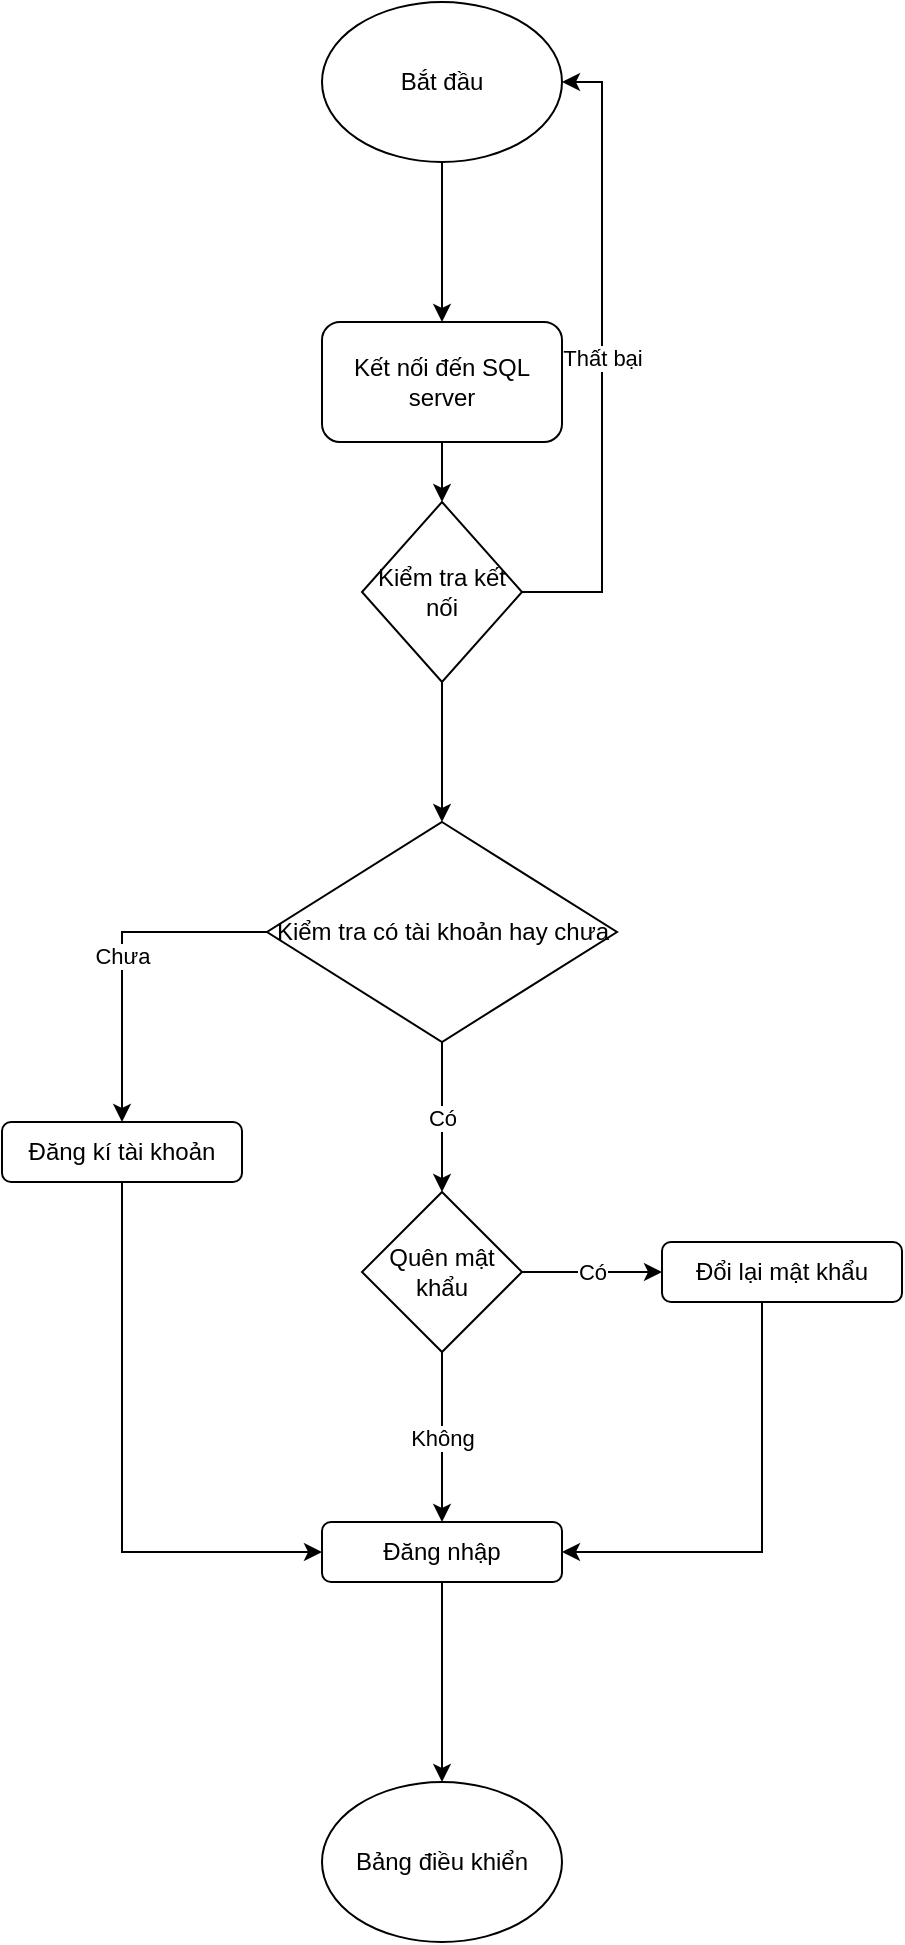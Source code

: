 <mxfile version="21.2.1" type="device" pages="2">
  <diagram name="Page-1" id="GeRozXnJejvfCvaCAolX">
    <mxGraphModel dx="1418" dy="868" grid="1" gridSize="10" guides="1" tooltips="1" connect="1" arrows="1" fold="1" page="1" pageScale="1" pageWidth="850" pageHeight="1100" math="0" shadow="0">
      <root>
        <mxCell id="0" />
        <mxCell id="1" parent="0" />
        <mxCell id="PFoU2hicDdIs9is_XrGX-5" style="edgeStyle=orthogonalEdgeStyle;rounded=0;orthogonalLoop=1;jettySize=auto;html=1;" edge="1" parent="1" source="PFoU2hicDdIs9is_XrGX-2" target="PFoU2hicDdIs9is_XrGX-3">
          <mxGeometry relative="1" as="geometry" />
        </mxCell>
        <mxCell id="PFoU2hicDdIs9is_XrGX-2" value="Bắt đầu" style="ellipse;whiteSpace=wrap;html=1;" vertex="1" parent="1">
          <mxGeometry x="320" y="60" width="120" height="80" as="geometry" />
        </mxCell>
        <mxCell id="PFoU2hicDdIs9is_XrGX-8" style="edgeStyle=orthogonalEdgeStyle;rounded=0;orthogonalLoop=1;jettySize=auto;html=1;entryX=0.5;entryY=0;entryDx=0;entryDy=0;" edge="1" parent="1" source="PFoU2hicDdIs9is_XrGX-3" target="PFoU2hicDdIs9is_XrGX-6">
          <mxGeometry relative="1" as="geometry" />
        </mxCell>
        <mxCell id="PFoU2hicDdIs9is_XrGX-3" value="Kết nối đến SQL server" style="rounded=1;whiteSpace=wrap;html=1;" vertex="1" parent="1">
          <mxGeometry x="320" y="220" width="120" height="60" as="geometry" />
        </mxCell>
        <mxCell id="PFoU2hicDdIs9is_XrGX-7" value="Thất bại" style="edgeStyle=orthogonalEdgeStyle;rounded=0;orthogonalLoop=1;jettySize=auto;html=1;entryX=1;entryY=0.5;entryDx=0;entryDy=0;" edge="1" parent="1" source="PFoU2hicDdIs9is_XrGX-6" target="PFoU2hicDdIs9is_XrGX-2">
          <mxGeometry relative="1" as="geometry">
            <Array as="points">
              <mxPoint x="460" y="355" />
              <mxPoint x="460" y="100" />
            </Array>
          </mxGeometry>
        </mxCell>
        <mxCell id="PFoU2hicDdIs9is_XrGX-11" style="edgeStyle=orthogonalEdgeStyle;rounded=0;orthogonalLoop=1;jettySize=auto;html=1;entryX=0.5;entryY=0;entryDx=0;entryDy=0;" edge="1" parent="1" source="PFoU2hicDdIs9is_XrGX-6" target="PFoU2hicDdIs9is_XrGX-10">
          <mxGeometry relative="1" as="geometry" />
        </mxCell>
        <mxCell id="PFoU2hicDdIs9is_XrGX-6" value="Kiểm tra kết nối" style="rhombus;whiteSpace=wrap;html=1;" vertex="1" parent="1">
          <mxGeometry x="340" y="310" width="80" height="90" as="geometry" />
        </mxCell>
        <mxCell id="PFoU2hicDdIs9is_XrGX-14" value="Chưa" style="edgeStyle=orthogonalEdgeStyle;rounded=0;orthogonalLoop=1;jettySize=auto;html=1;entryX=0.5;entryY=0;entryDx=0;entryDy=0;" edge="1" parent="1" source="PFoU2hicDdIs9is_XrGX-10" target="PFoU2hicDdIs9is_XrGX-12">
          <mxGeometry relative="1" as="geometry" />
        </mxCell>
        <mxCell id="PFoU2hicDdIs9is_XrGX-19" value="Có" style="edgeStyle=orthogonalEdgeStyle;rounded=0;orthogonalLoop=1;jettySize=auto;html=1;entryX=0.5;entryY=0;entryDx=0;entryDy=0;" edge="1" parent="1" source="PFoU2hicDdIs9is_XrGX-10" target="PFoU2hicDdIs9is_XrGX-18">
          <mxGeometry relative="1" as="geometry" />
        </mxCell>
        <mxCell id="PFoU2hicDdIs9is_XrGX-10" value="Kiểm tra có tài khoản hay chưa" style="rhombus;whiteSpace=wrap;html=1;" vertex="1" parent="1">
          <mxGeometry x="292.5" y="470" width="175" height="110" as="geometry" />
        </mxCell>
        <mxCell id="PFoU2hicDdIs9is_XrGX-22" style="edgeStyle=orthogonalEdgeStyle;rounded=0;orthogonalLoop=1;jettySize=auto;html=1;entryX=0;entryY=0.5;entryDx=0;entryDy=0;" edge="1" parent="1" source="PFoU2hicDdIs9is_XrGX-12" target="PFoU2hicDdIs9is_XrGX-13">
          <mxGeometry relative="1" as="geometry">
            <Array as="points">
              <mxPoint x="220" y="835" />
            </Array>
          </mxGeometry>
        </mxCell>
        <mxCell id="PFoU2hicDdIs9is_XrGX-12" value="Đăng kí tài khoản" style="rounded=1;whiteSpace=wrap;html=1;" vertex="1" parent="1">
          <mxGeometry x="160" y="620" width="120" height="30" as="geometry" />
        </mxCell>
        <mxCell id="PFoU2hicDdIs9is_XrGX-24" style="edgeStyle=orthogonalEdgeStyle;rounded=0;orthogonalLoop=1;jettySize=auto;html=1;entryX=0.5;entryY=0;entryDx=0;entryDy=0;" edge="1" parent="1" source="PFoU2hicDdIs9is_XrGX-13" target="PFoU2hicDdIs9is_XrGX-30">
          <mxGeometry relative="1" as="geometry">
            <mxPoint x="380" y="940" as="targetPoint" />
          </mxGeometry>
        </mxCell>
        <mxCell id="PFoU2hicDdIs9is_XrGX-13" value="Đăng nhập" style="rounded=1;whiteSpace=wrap;html=1;" vertex="1" parent="1">
          <mxGeometry x="320" y="820" width="120" height="30" as="geometry" />
        </mxCell>
        <mxCell id="PFoU2hicDdIs9is_XrGX-23" style="edgeStyle=orthogonalEdgeStyle;rounded=0;orthogonalLoop=1;jettySize=auto;html=1;entryX=1;entryY=0.5;entryDx=0;entryDy=0;" edge="1" parent="1" source="PFoU2hicDdIs9is_XrGX-16" target="PFoU2hicDdIs9is_XrGX-13">
          <mxGeometry relative="1" as="geometry">
            <Array as="points">
              <mxPoint x="540" y="835" />
            </Array>
          </mxGeometry>
        </mxCell>
        <mxCell id="PFoU2hicDdIs9is_XrGX-16" value="Đổi lại mật khẩu" style="rounded=1;whiteSpace=wrap;html=1;" vertex="1" parent="1">
          <mxGeometry x="490" y="680" width="120" height="30" as="geometry" />
        </mxCell>
        <mxCell id="PFoU2hicDdIs9is_XrGX-20" value="Có" style="edgeStyle=orthogonalEdgeStyle;rounded=0;orthogonalLoop=1;jettySize=auto;html=1;entryX=0;entryY=0.5;entryDx=0;entryDy=0;" edge="1" parent="1" source="PFoU2hicDdIs9is_XrGX-18" target="PFoU2hicDdIs9is_XrGX-16">
          <mxGeometry relative="1" as="geometry" />
        </mxCell>
        <mxCell id="PFoU2hicDdIs9is_XrGX-21" value="Không" style="edgeStyle=orthogonalEdgeStyle;rounded=0;orthogonalLoop=1;jettySize=auto;html=1;entryX=0.5;entryY=0;entryDx=0;entryDy=0;" edge="1" parent="1" source="PFoU2hicDdIs9is_XrGX-18" target="PFoU2hicDdIs9is_XrGX-13">
          <mxGeometry relative="1" as="geometry" />
        </mxCell>
        <mxCell id="PFoU2hicDdIs9is_XrGX-18" value="Quên mật khẩu" style="rhombus;whiteSpace=wrap;html=1;" vertex="1" parent="1">
          <mxGeometry x="340" y="655" width="80" height="80" as="geometry" />
        </mxCell>
        <mxCell id="PFoU2hicDdIs9is_XrGX-30" value="Bảng điều khiển" style="ellipse;whiteSpace=wrap;html=1;" vertex="1" parent="1">
          <mxGeometry x="320" y="950" width="120" height="80" as="geometry" />
        </mxCell>
      </root>
    </mxGraphModel>
  </diagram>
  <diagram id="aFSe7heMQQ0zBqOw1agj" name="Page-2">
    <mxGraphModel dx="-664" dy="-446" grid="1" gridSize="10" guides="1" tooltips="1" connect="1" arrows="1" fold="1" page="1" pageScale="1" pageWidth="850" pageHeight="1100" math="0" shadow="0">
      <root>
        <mxCell id="0" />
        <mxCell id="1" parent="0" />
        <mxCell id="sVofOd-a1qH7Wee9uSPW-1" style="edgeStyle=orthogonalEdgeStyle;rounded=0;orthogonalLoop=1;jettySize=auto;html=1;exitX=0.5;exitY=1;exitDx=0;exitDy=0;exitPerimeter=0;" parent="1" source="sVofOd-a1qH7Wee9uSPW-4" target="sVofOd-a1qH7Wee9uSPW-6" edge="1">
          <mxGeometry relative="1" as="geometry" />
        </mxCell>
        <mxCell id="sVofOd-a1qH7Wee9uSPW-2" style="edgeStyle=orthogonalEdgeStyle;rounded=0;orthogonalLoop=1;jettySize=auto;html=1;exitX=0.5;exitY=1;exitDx=0;exitDy=0;exitPerimeter=0;" parent="1" source="sVofOd-a1qH7Wee9uSPW-4" target="sVofOd-a1qH7Wee9uSPW-19" edge="1">
          <mxGeometry relative="1" as="geometry" />
        </mxCell>
        <mxCell id="sVofOd-a1qH7Wee9uSPW-3" style="edgeStyle=orthogonalEdgeStyle;rounded=0;orthogonalLoop=1;jettySize=auto;html=1;exitX=0.5;exitY=1;exitDx=0;exitDy=0;exitPerimeter=0;" parent="1" source="sVofOd-a1qH7Wee9uSPW-4" edge="1">
          <mxGeometry relative="1" as="geometry">
            <mxPoint x="2559.94" y="1300" as="targetPoint" />
          </mxGeometry>
        </mxCell>
        <mxCell id="sVofOd-a1qH7Wee9uSPW-4" value="Match" style="strokeWidth=2;html=1;shape=mxgraph.flowchart.terminator;whiteSpace=wrap;fillColor=#f8cecc;strokeColor=#b85450;" parent="1" vertex="1">
          <mxGeometry x="2260.44" y="1160" width="130" height="60" as="geometry" />
        </mxCell>
        <mxCell id="sVofOd-a1qH7Wee9uSPW-5" style="edgeStyle=orthogonalEdgeStyle;rounded=0;orthogonalLoop=1;jettySize=auto;html=1;exitX=0.5;exitY=1;exitDx=0;exitDy=0;exitPerimeter=0;entryX=0.5;entryY=0;entryDx=0;entryDy=0;entryPerimeter=0;" parent="1" source="sVofOd-a1qH7Wee9uSPW-6" target="sVofOd-a1qH7Wee9uSPW-8" edge="1">
          <mxGeometry relative="1" as="geometry" />
        </mxCell>
        <mxCell id="sVofOd-a1qH7Wee9uSPW-6" value="Create a match" style="strokeWidth=2;html=1;shape=mxgraph.flowchart.terminator;whiteSpace=wrap;fillColor=#dae8fc;strokeColor=#6c8ebf;" parent="1" vertex="1">
          <mxGeometry x="2179.94" y="1300" width="130" height="60" as="geometry" />
        </mxCell>
        <mxCell id="sVofOd-a1qH7Wee9uSPW-7" style="edgeStyle=orthogonalEdgeStyle;rounded=0;orthogonalLoop=1;jettySize=auto;html=1;exitX=0.5;exitY=1;exitDx=0;exitDy=0;exitPerimeter=0;" parent="1" source="sVofOd-a1qH7Wee9uSPW-8" target="sVofOd-a1qH7Wee9uSPW-12" edge="1">
          <mxGeometry relative="1" as="geometry" />
        </mxCell>
        <mxCell id="sVofOd-a1qH7Wee9uSPW-8" value="Create match" style="strokeWidth=2;html=1;shape=mxgraph.flowchart.terminator;whiteSpace=wrap;fillColor=#f8cecc;strokeColor=#b85450;" parent="1" vertex="1">
          <mxGeometry x="2179.94" y="1450" width="130" height="60" as="geometry" />
        </mxCell>
        <mxCell id="sVofOd-a1qH7Wee9uSPW-9" value="Name match&lt;br&gt;Name League&lt;br&gt;Does have fee?&lt;br&gt;which team will match?" style="text;html=1;align=center;verticalAlign=middle;resizable=0;points=[];autosize=1;strokeColor=none;fillColor=none;" parent="1" vertex="1">
          <mxGeometry x="2169.94" y="1365" width="150" height="70" as="geometry" />
        </mxCell>
        <mxCell id="sVofOd-a1qH7Wee9uSPW-10" style="edgeStyle=orthogonalEdgeStyle;rounded=0;orthogonalLoop=1;jettySize=auto;html=1;exitX=0;exitY=0.5;exitDx=0;exitDy=0;exitPerimeter=0;entryX=0;entryY=0.5;entryDx=0;entryDy=0;entryPerimeter=0;" parent="1" source="sVofOd-a1qH7Wee9uSPW-12" target="sVofOd-a1qH7Wee9uSPW-8" edge="1">
          <mxGeometry relative="1" as="geometry">
            <Array as="points">
              <mxPoint x="2099.94" y="1650" />
              <mxPoint x="2099.94" y="1480" />
            </Array>
          </mxGeometry>
        </mxCell>
        <mxCell id="sVofOd-a1qH7Wee9uSPW-11" style="edgeStyle=orthogonalEdgeStyle;rounded=0;orthogonalLoop=1;jettySize=auto;html=1;exitX=0.5;exitY=1;exitDx=0;exitDy=0;exitPerimeter=0;" parent="1" source="sVofOd-a1qH7Wee9uSPW-12" target="sVofOd-a1qH7Wee9uSPW-15" edge="1">
          <mxGeometry relative="1" as="geometry" />
        </mxCell>
        <mxCell id="sVofOd-a1qH7Wee9uSPW-12" value="Valid information?" style="strokeWidth=2;html=1;shape=mxgraph.flowchart.decision;whiteSpace=wrap;fillColor=#d5e8d4;strokeColor=#82b366;" parent="1" vertex="1">
          <mxGeometry x="2189.94" y="1600" width="110" height="100" as="geometry" />
        </mxCell>
        <mxCell id="sVofOd-a1qH7Wee9uSPW-13" value="No" style="text;html=1;align=center;verticalAlign=middle;resizable=0;points=[];autosize=1;strokeColor=none;fillColor=none;" parent="1" vertex="1">
          <mxGeometry x="2229.94" y="1620" width="40" height="30" as="geometry" />
        </mxCell>
        <mxCell id="sVofOd-a1qH7Wee9uSPW-14" style="edgeStyle=orthogonalEdgeStyle;rounded=0;orthogonalLoop=1;jettySize=auto;html=1;exitX=0.5;exitY=1;exitDx=0;exitDy=0;exitPerimeter=0;entryX=0.5;entryY=0;entryDx=0;entryDy=0;entryPerimeter=0;" parent="1" source="sVofOd-a1qH7Wee9uSPW-15" target="sVofOd-a1qH7Wee9uSPW-17" edge="1">
          <mxGeometry relative="1" as="geometry" />
        </mxCell>
        <mxCell id="sVofOd-a1qH7Wee9uSPW-15" value="Create match successfully!" style="strokeWidth=2;html=1;shape=mxgraph.flowchart.terminator;whiteSpace=wrap;fillColor=#dae8fc;strokeColor=#6c8ebf;" parent="1" vertex="1">
          <mxGeometry x="2179.94" y="1790" width="130" height="60" as="geometry" />
        </mxCell>
        <mxCell id="sVofOd-a1qH7Wee9uSPW-16" value="Yes" style="text;html=1;align=center;verticalAlign=middle;resizable=0;points=[];autosize=1;strokeColor=none;fillColor=none;" parent="1" vertex="1">
          <mxGeometry x="2239.94" y="1700" width="40" height="30" as="geometry" />
        </mxCell>
        <mxCell id="sVofOd-a1qH7Wee9uSPW-17" value="Exit" style="strokeWidth=2;html=1;shape=mxgraph.flowchart.terminator;whiteSpace=wrap;fillColor=#f8cecc;strokeColor=#b85450;" parent="1" vertex="1">
          <mxGeometry x="2179.94" y="1940" width="130" height="60" as="geometry" />
        </mxCell>
        <mxCell id="sVofOd-a1qH7Wee9uSPW-18" style="edgeStyle=orthogonalEdgeStyle;rounded=0;orthogonalLoop=1;jettySize=auto;html=1;exitX=0.5;exitY=1;exitDx=0;exitDy=0;exitPerimeter=0;entryX=0.5;entryY=0;entryDx=0;entryDy=0;entryPerimeter=0;" parent="1" source="sVofOd-a1qH7Wee9uSPW-19" target="sVofOd-a1qH7Wee9uSPW-24" edge="1">
          <mxGeometry relative="1" as="geometry" />
        </mxCell>
        <mxCell id="sVofOd-a1qH7Wee9uSPW-19" value="Check overview of the match" style="strokeWidth=2;html=1;shape=mxgraph.flowchart.terminator;whiteSpace=wrap;fillColor=#dae8fc;strokeColor=#6c8ebf;" parent="1" vertex="1">
          <mxGeometry x="2329.94" y="1300" width="130" height="60" as="geometry" />
        </mxCell>
        <mxCell id="sVofOd-a1qH7Wee9uSPW-20" style="edgeStyle=orthogonalEdgeStyle;rounded=0;orthogonalLoop=1;jettySize=auto;html=1;entryX=0.5;entryY=0;entryDx=0;entryDy=0;entryPerimeter=0;" parent="1" source="sVofOd-a1qH7Wee9uSPW-21" target="sVofOd-a1qH7Wee9uSPW-27" edge="1">
          <mxGeometry relative="1" as="geometry" />
        </mxCell>
        <mxCell id="sVofOd-a1qH7Wee9uSPW-21" value="View tournament details" style="strokeWidth=2;html=1;shape=mxgraph.flowchart.terminator;whiteSpace=wrap;fillColor=#dae8fc;strokeColor=#6c8ebf;" parent="1" vertex="1">
          <mxGeometry x="2329.94" y="1620" width="130" height="60" as="geometry" />
        </mxCell>
        <mxCell id="sVofOd-a1qH7Wee9uSPW-22" style="edgeStyle=orthogonalEdgeStyle;rounded=0;orthogonalLoop=1;jettySize=auto;html=1;exitX=0.5;exitY=1;exitDx=0;exitDy=0;exitPerimeter=0;" parent="1" source="sVofOd-a1qH7Wee9uSPW-24" target="sVofOd-a1qH7Wee9uSPW-21" edge="1">
          <mxGeometry relative="1" as="geometry" />
        </mxCell>
        <mxCell id="sVofOd-a1qH7Wee9uSPW-23" style="edgeStyle=orthogonalEdgeStyle;rounded=0;orthogonalLoop=1;jettySize=auto;html=1;exitX=0;exitY=0.5;exitDx=0;exitDy=0;exitPerimeter=0;entryX=1;entryY=0.5;entryDx=0;entryDy=0;entryPerimeter=0;" parent="1" source="sVofOd-a1qH7Wee9uSPW-24" target="sVofOd-a1qH7Wee9uSPW-8" edge="1">
          <mxGeometry relative="1" as="geometry" />
        </mxCell>
        <mxCell id="sVofOd-a1qH7Wee9uSPW-24" value="Does match exists?" style="strokeWidth=2;html=1;shape=mxgraph.flowchart.decision;whiteSpace=wrap;fillColor=#d5e8d4;strokeColor=#82b366;" parent="1" vertex="1">
          <mxGeometry x="2339.94" y="1430" width="110" height="100" as="geometry" />
        </mxCell>
        <mxCell id="sVofOd-a1qH7Wee9uSPW-25" value="No" style="text;html=1;align=center;verticalAlign=middle;resizable=0;points=[];autosize=1;strokeColor=none;fillColor=none;" parent="1" vertex="1">
          <mxGeometry x="2309.94" y="1450" width="40" height="30" as="geometry" />
        </mxCell>
        <mxCell id="sVofOd-a1qH7Wee9uSPW-26" value="Yes" style="text;html=1;align=center;verticalAlign=middle;resizable=0;points=[];autosize=1;strokeColor=none;fillColor=none;" parent="1" vertex="1">
          <mxGeometry x="2390.44" y="1530" width="40" height="30" as="geometry" />
        </mxCell>
        <mxCell id="sVofOd-a1qH7Wee9uSPW-27" value="Exit" style="strokeWidth=2;html=1;shape=mxgraph.flowchart.terminator;whiteSpace=wrap;fillColor=#f8cecc;strokeColor=#b85450;" parent="1" vertex="1">
          <mxGeometry x="2329.94" y="1790" width="130" height="60" as="geometry" />
        </mxCell>
        <mxCell id="sVofOd-a1qH7Wee9uSPW-28" value="No" style="text;html=1;align=center;verticalAlign=middle;resizable=0;points=[];autosize=1;strokeColor=none;fillColor=none;" parent="1" vertex="1">
          <mxGeometry x="2149.94" y="1620" width="40" height="30" as="geometry" />
        </mxCell>
        <mxCell id="sVofOd-a1qH7Wee9uSPW-29" style="edgeStyle=orthogonalEdgeStyle;rounded=0;orthogonalLoop=1;jettySize=auto;html=1;exitX=0.5;exitY=1;exitDx=0;exitDy=0;exitPerimeter=0;" parent="1" source="sVofOd-a1qH7Wee9uSPW-30" target="sVofOd-a1qH7Wee9uSPW-32" edge="1">
          <mxGeometry relative="1" as="geometry" />
        </mxCell>
        <mxCell id="sVofOd-a1qH7Wee9uSPW-30" value="Update score of the match" style="strokeWidth=2;html=1;shape=mxgraph.flowchart.terminator;whiteSpace=wrap;fillColor=#dae8fc;strokeColor=#6c8ebf;" parent="1" vertex="1">
          <mxGeometry x="2489.94" y="1300" width="130" height="60" as="geometry" />
        </mxCell>
        <mxCell id="sVofOd-a1qH7Wee9uSPW-31" style="edgeStyle=orthogonalEdgeStyle;rounded=0;orthogonalLoop=1;jettySize=auto;html=1;exitX=0.5;exitY=1;exitDx=0;exitDy=0;exitPerimeter=0;" parent="1" source="sVofOd-a1qH7Wee9uSPW-32" edge="1">
          <mxGeometry relative="1" as="geometry">
            <mxPoint x="2554.705" y="1600" as="targetPoint" />
          </mxGeometry>
        </mxCell>
        <mxCell id="sVofOd-a1qH7Wee9uSPW-32" value="Update score" style="strokeWidth=2;html=1;shape=mxgraph.flowchart.terminator;whiteSpace=wrap;fillColor=#f8cecc;strokeColor=#b85450;" parent="1" vertex="1">
          <mxGeometry x="2489.94" y="1450" width="130" height="60" as="geometry" />
        </mxCell>
        <mxCell id="sVofOd-a1qH7Wee9uSPW-33" value="Name match&lt;br&gt;Score want to update" style="text;html=1;align=center;verticalAlign=middle;resizable=0;points=[];autosize=1;strokeColor=none;fillColor=none;" parent="1" vertex="1">
          <mxGeometry x="2489.94" y="1380" width="140" height="40" as="geometry" />
        </mxCell>
        <mxCell id="sVofOd-a1qH7Wee9uSPW-34" style="edgeStyle=orthogonalEdgeStyle;rounded=0;orthogonalLoop=1;jettySize=auto;html=1;exitX=0;exitY=0.5;exitDx=0;exitDy=0;exitPerimeter=0;entryX=1;entryY=0.5;entryDx=0;entryDy=0;entryPerimeter=0;" parent="1" source="sVofOd-a1qH7Wee9uSPW-36" target="sVofOd-a1qH7Wee9uSPW-8" edge="1">
          <mxGeometry relative="1" as="geometry">
            <Array as="points">
              <mxPoint x="2499.94" y="1560" />
              <mxPoint x="2309.94" y="1560" />
            </Array>
          </mxGeometry>
        </mxCell>
        <mxCell id="sVofOd-a1qH7Wee9uSPW-35" style="edgeStyle=orthogonalEdgeStyle;rounded=0;orthogonalLoop=1;jettySize=auto;html=1;exitX=0.5;exitY=1;exitDx=0;exitDy=0;exitPerimeter=0;entryX=0.5;entryY=0;entryDx=0;entryDy=0;entryPerimeter=0;" parent="1" source="sVofOd-a1qH7Wee9uSPW-36" target="sVofOd-a1qH7Wee9uSPW-39" edge="1">
          <mxGeometry relative="1" as="geometry" />
        </mxCell>
        <mxCell id="sVofOd-a1qH7Wee9uSPW-36" value="Does match exists?" style="strokeWidth=2;html=1;shape=mxgraph.flowchart.decision;whiteSpace=wrap;fillColor=#d5e8d4;strokeColor=#82b366;" parent="1" vertex="1">
          <mxGeometry x="2499.94" y="1600" width="110" height="100" as="geometry" />
        </mxCell>
        <mxCell id="sVofOd-a1qH7Wee9uSPW-37" value="No" style="text;html=1;align=center;verticalAlign=middle;resizable=0;points=[];autosize=1;strokeColor=none;fillColor=none;" parent="1" vertex="1">
          <mxGeometry x="2489.94" y="1600" width="40" height="30" as="geometry" />
        </mxCell>
        <mxCell id="sVofOd-a1qH7Wee9uSPW-38" style="edgeStyle=orthogonalEdgeStyle;rounded=0;orthogonalLoop=1;jettySize=auto;html=1;exitX=0.5;exitY=1;exitDx=0;exitDy=0;exitPerimeter=0;entryX=0.5;entryY=0;entryDx=0;entryDy=0;entryPerimeter=0;" parent="1" source="sVofOd-a1qH7Wee9uSPW-39" target="sVofOd-a1qH7Wee9uSPW-40" edge="1">
          <mxGeometry relative="1" as="geometry" />
        </mxCell>
        <mxCell id="sVofOd-a1qH7Wee9uSPW-39" value="Update score successfully!" style="strokeWidth=2;html=1;shape=mxgraph.flowchart.terminator;whiteSpace=wrap;fillColor=#dae8fc;strokeColor=#6c8ebf;" parent="1" vertex="1">
          <mxGeometry x="2489.94" y="1790" width="130" height="60" as="geometry" />
        </mxCell>
        <mxCell id="sVofOd-a1qH7Wee9uSPW-40" value="Exit" style="strokeWidth=2;html=1;shape=mxgraph.flowchart.terminator;whiteSpace=wrap;fillColor=#f8cecc;strokeColor=#b85450;" parent="1" vertex="1">
          <mxGeometry x="2489.94" y="1940" width="130" height="60" as="geometry" />
        </mxCell>
        <mxCell id="sVofOd-a1qH7Wee9uSPW-41" style="edgeStyle=orthogonalEdgeStyle;rounded=0;orthogonalLoop=1;jettySize=auto;html=1;exitX=0.5;exitY=1;exitDx=0;exitDy=0;exitPerimeter=0;" parent="1" source="sVofOd-a1qH7Wee9uSPW-42" edge="1">
          <mxGeometry relative="1" as="geometry">
            <mxPoint x="1884.765" y="1345" as="targetPoint" />
          </mxGeometry>
        </mxCell>
        <mxCell id="sVofOd-a1qH7Wee9uSPW-42" value="Check if the number of teams is enough" style="strokeWidth=2;html=1;shape=mxgraph.flowchart.terminator;whiteSpace=wrap;fillColor=#dae8fc;strokeColor=#6c8ebf;" parent="1" vertex="1">
          <mxGeometry x="1820" y="1215" width="130" height="60" as="geometry" />
        </mxCell>
        <mxCell id="sVofOd-a1qH7Wee9uSPW-43" style="edgeStyle=orthogonalEdgeStyle;rounded=0;orthogonalLoop=1;jettySize=auto;html=1;exitX=0.5;exitY=1;exitDx=0;exitDy=0;exitPerimeter=0;" parent="1" source="sVofOd-a1qH7Wee9uSPW-45" edge="1">
          <mxGeometry relative="1" as="geometry">
            <mxPoint x="1884.765" y="1535" as="targetPoint" />
          </mxGeometry>
        </mxCell>
        <mxCell id="sVofOd-a1qH7Wee9uSPW-44" style="edgeStyle=orthogonalEdgeStyle;rounded=0;orthogonalLoop=1;jettySize=auto;html=1;exitX=1;exitY=0.5;exitDx=0;exitDy=0;exitPerimeter=0;entryX=0.5;entryY=0;entryDx=0;entryDy=0;entryPerimeter=0;" parent="1" source="sVofOd-a1qH7Wee9uSPW-45" target="sVofOd-a1qH7Wee9uSPW-48" edge="1">
          <mxGeometry relative="1" as="geometry" />
        </mxCell>
        <mxCell id="sVofOd-a1qH7Wee9uSPW-45" value="Does the number of teams enough?" style="strokeWidth=2;html=1;shape=mxgraph.flowchart.decision;whiteSpace=wrap;fillColor=#d5e8d4;strokeColor=#82b366;" parent="1" vertex="1">
          <mxGeometry x="1830" y="1345" width="110" height="100" as="geometry" />
        </mxCell>
        <mxCell id="sVofOd-a1qH7Wee9uSPW-46" value="Exit" style="strokeWidth=2;html=1;shape=mxgraph.flowchart.terminator;whiteSpace=wrap;fillColor=#f8cecc;strokeColor=#b85450;" parent="1" vertex="1">
          <mxGeometry x="1820" y="1535" width="130" height="60" as="geometry" />
        </mxCell>
        <mxCell id="sVofOd-a1qH7Wee9uSPW-47" value="Yes" style="text;html=1;align=center;verticalAlign=middle;resizable=0;points=[];autosize=1;strokeColor=none;fillColor=none;" parent="1" vertex="1">
          <mxGeometry x="1890" y="1445" width="40" height="30" as="geometry" />
        </mxCell>
        <mxCell id="sVofOd-a1qH7Wee9uSPW-48" value="Let the odd one a chance to enter the next round" style="strokeWidth=2;html=1;shape=mxgraph.flowchart.terminator;whiteSpace=wrap;fillColor=#dae8fc;strokeColor=#6c8ebf;" parent="1" vertex="1">
          <mxGeometry x="1940" y="1685" width="130" height="60" as="geometry" />
        </mxCell>
        <mxCell id="sVofOd-a1qH7Wee9uSPW-49" value="No" style="text;html=1;align=center;verticalAlign=middle;resizable=0;points=[];autosize=1;strokeColor=none;fillColor=none;" parent="1" vertex="1">
          <mxGeometry x="1940" y="1365" width="40" height="30" as="geometry" />
        </mxCell>
      </root>
    </mxGraphModel>
  </diagram>
</mxfile>
